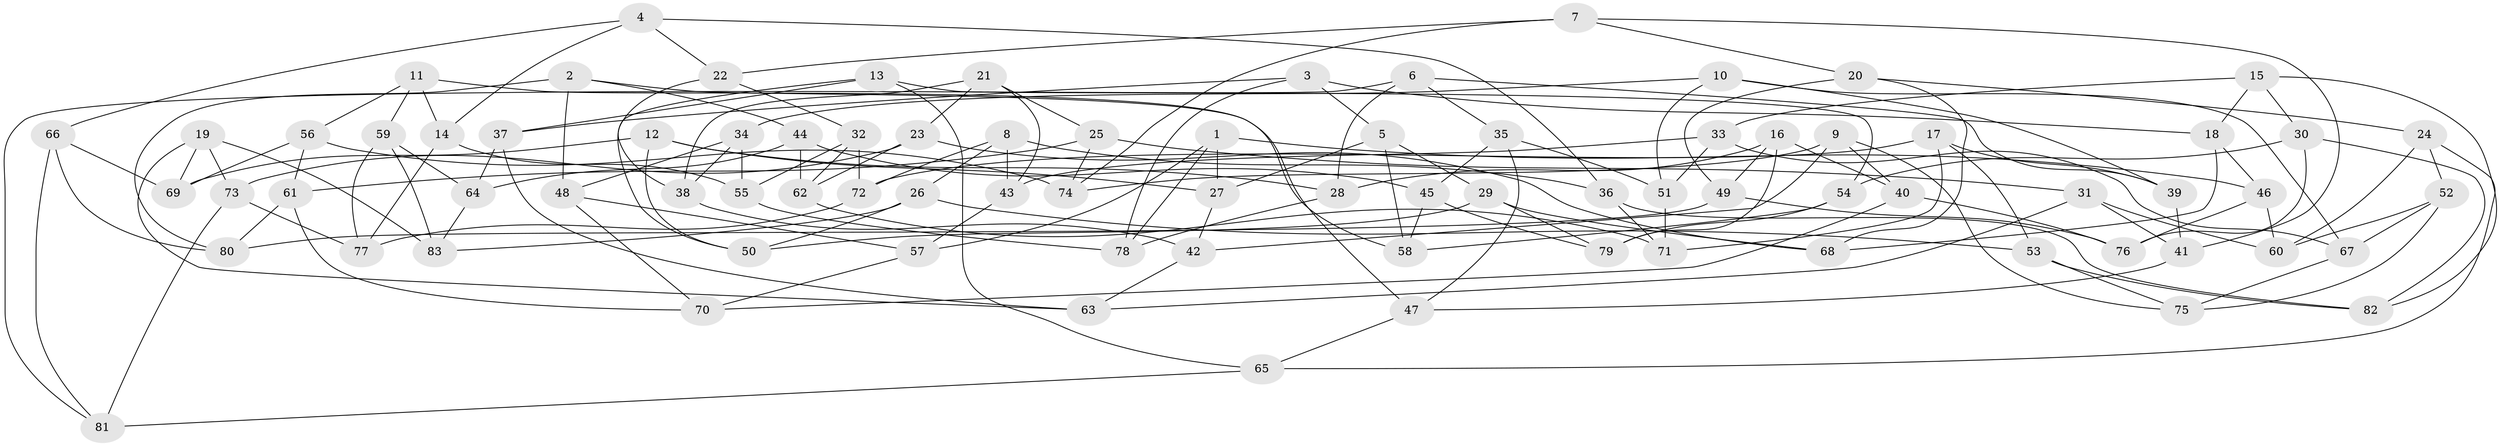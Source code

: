 // coarse degree distribution, {4: 0.6428571428571429, 12: 0.023809523809523808, 10: 0.07142857142857142, 5: 0.047619047619047616, 8: 0.07142857142857142, 11: 0.023809523809523808, 6: 0.047619047619047616, 9: 0.023809523809523808, 3: 0.047619047619047616}
// Generated by graph-tools (version 1.1) at 2025/53/03/04/25 22:53:59]
// undirected, 83 vertices, 166 edges
graph export_dot {
  node [color=gray90,style=filled];
  1;
  2;
  3;
  4;
  5;
  6;
  7;
  8;
  9;
  10;
  11;
  12;
  13;
  14;
  15;
  16;
  17;
  18;
  19;
  20;
  21;
  22;
  23;
  24;
  25;
  26;
  27;
  28;
  29;
  30;
  31;
  32;
  33;
  34;
  35;
  36;
  37;
  38;
  39;
  40;
  41;
  42;
  43;
  44;
  45;
  46;
  47;
  48;
  49;
  50;
  51;
  52;
  53;
  54;
  55;
  56;
  57;
  58;
  59;
  60;
  61;
  62;
  63;
  64;
  65;
  66;
  67;
  68;
  69;
  70;
  71;
  72;
  73;
  74;
  75;
  76;
  77;
  78;
  79;
  80;
  81;
  82;
  83;
  1 -- 46;
  1 -- 57;
  1 -- 78;
  1 -- 27;
  2 -- 47;
  2 -- 44;
  2 -- 80;
  2 -- 48;
  3 -- 18;
  3 -- 78;
  3 -- 5;
  3 -- 37;
  4 -- 22;
  4 -- 66;
  4 -- 14;
  4 -- 36;
  5 -- 29;
  5 -- 27;
  5 -- 58;
  6 -- 28;
  6 -- 81;
  6 -- 39;
  6 -- 35;
  7 -- 74;
  7 -- 41;
  7 -- 20;
  7 -- 22;
  8 -- 36;
  8 -- 72;
  8 -- 43;
  8 -- 26;
  9 -- 74;
  9 -- 42;
  9 -- 40;
  9 -- 75;
  10 -- 39;
  10 -- 51;
  10 -- 34;
  10 -- 67;
  11 -- 14;
  11 -- 59;
  11 -- 56;
  11 -- 58;
  12 -- 27;
  12 -- 28;
  12 -- 50;
  12 -- 69;
  13 -- 50;
  13 -- 54;
  13 -- 65;
  13 -- 37;
  14 -- 55;
  14 -- 77;
  15 -- 18;
  15 -- 33;
  15 -- 30;
  15 -- 82;
  16 -- 40;
  16 -- 49;
  16 -- 79;
  16 -- 28;
  17 -- 71;
  17 -- 72;
  17 -- 53;
  17 -- 39;
  18 -- 68;
  18 -- 46;
  19 -- 83;
  19 -- 73;
  19 -- 63;
  19 -- 69;
  20 -- 68;
  20 -- 49;
  20 -- 24;
  21 -- 38;
  21 -- 23;
  21 -- 43;
  21 -- 25;
  22 -- 38;
  22 -- 32;
  23 -- 62;
  23 -- 73;
  23 -- 68;
  24 -- 65;
  24 -- 52;
  24 -- 60;
  25 -- 31;
  25 -- 61;
  25 -- 74;
  26 -- 53;
  26 -- 50;
  26 -- 83;
  27 -- 42;
  28 -- 78;
  29 -- 50;
  29 -- 68;
  29 -- 79;
  30 -- 54;
  30 -- 76;
  30 -- 82;
  31 -- 60;
  31 -- 63;
  31 -- 41;
  32 -- 72;
  32 -- 62;
  32 -- 55;
  33 -- 67;
  33 -- 51;
  33 -- 43;
  34 -- 48;
  34 -- 55;
  34 -- 38;
  35 -- 47;
  35 -- 51;
  35 -- 45;
  36 -- 82;
  36 -- 71;
  37 -- 63;
  37 -- 64;
  38 -- 42;
  39 -- 41;
  40 -- 70;
  40 -- 76;
  41 -- 47;
  42 -- 63;
  43 -- 57;
  44 -- 45;
  44 -- 64;
  44 -- 62;
  45 -- 79;
  45 -- 58;
  46 -- 60;
  46 -- 76;
  47 -- 65;
  48 -- 70;
  48 -- 57;
  49 -- 76;
  49 -- 80;
  51 -- 71;
  52 -- 60;
  52 -- 75;
  52 -- 67;
  53 -- 82;
  53 -- 75;
  54 -- 58;
  54 -- 79;
  55 -- 78;
  56 -- 61;
  56 -- 74;
  56 -- 69;
  57 -- 70;
  59 -- 83;
  59 -- 64;
  59 -- 77;
  61 -- 80;
  61 -- 70;
  62 -- 71;
  64 -- 83;
  65 -- 81;
  66 -- 69;
  66 -- 80;
  66 -- 81;
  67 -- 75;
  72 -- 77;
  73 -- 81;
  73 -- 77;
}
